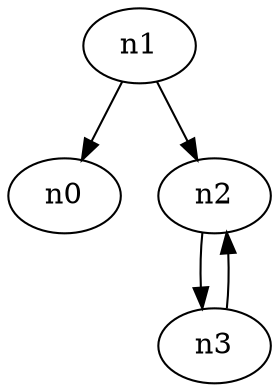digraph G {
    n1 -> n0     [_graphml_id=e0];
    n1 -> n2     [_graphml_id=e1];
    n2 -> n3     [_graphml_id=e2];
    n3 -> n2     [_graphml_id=e3];
}
